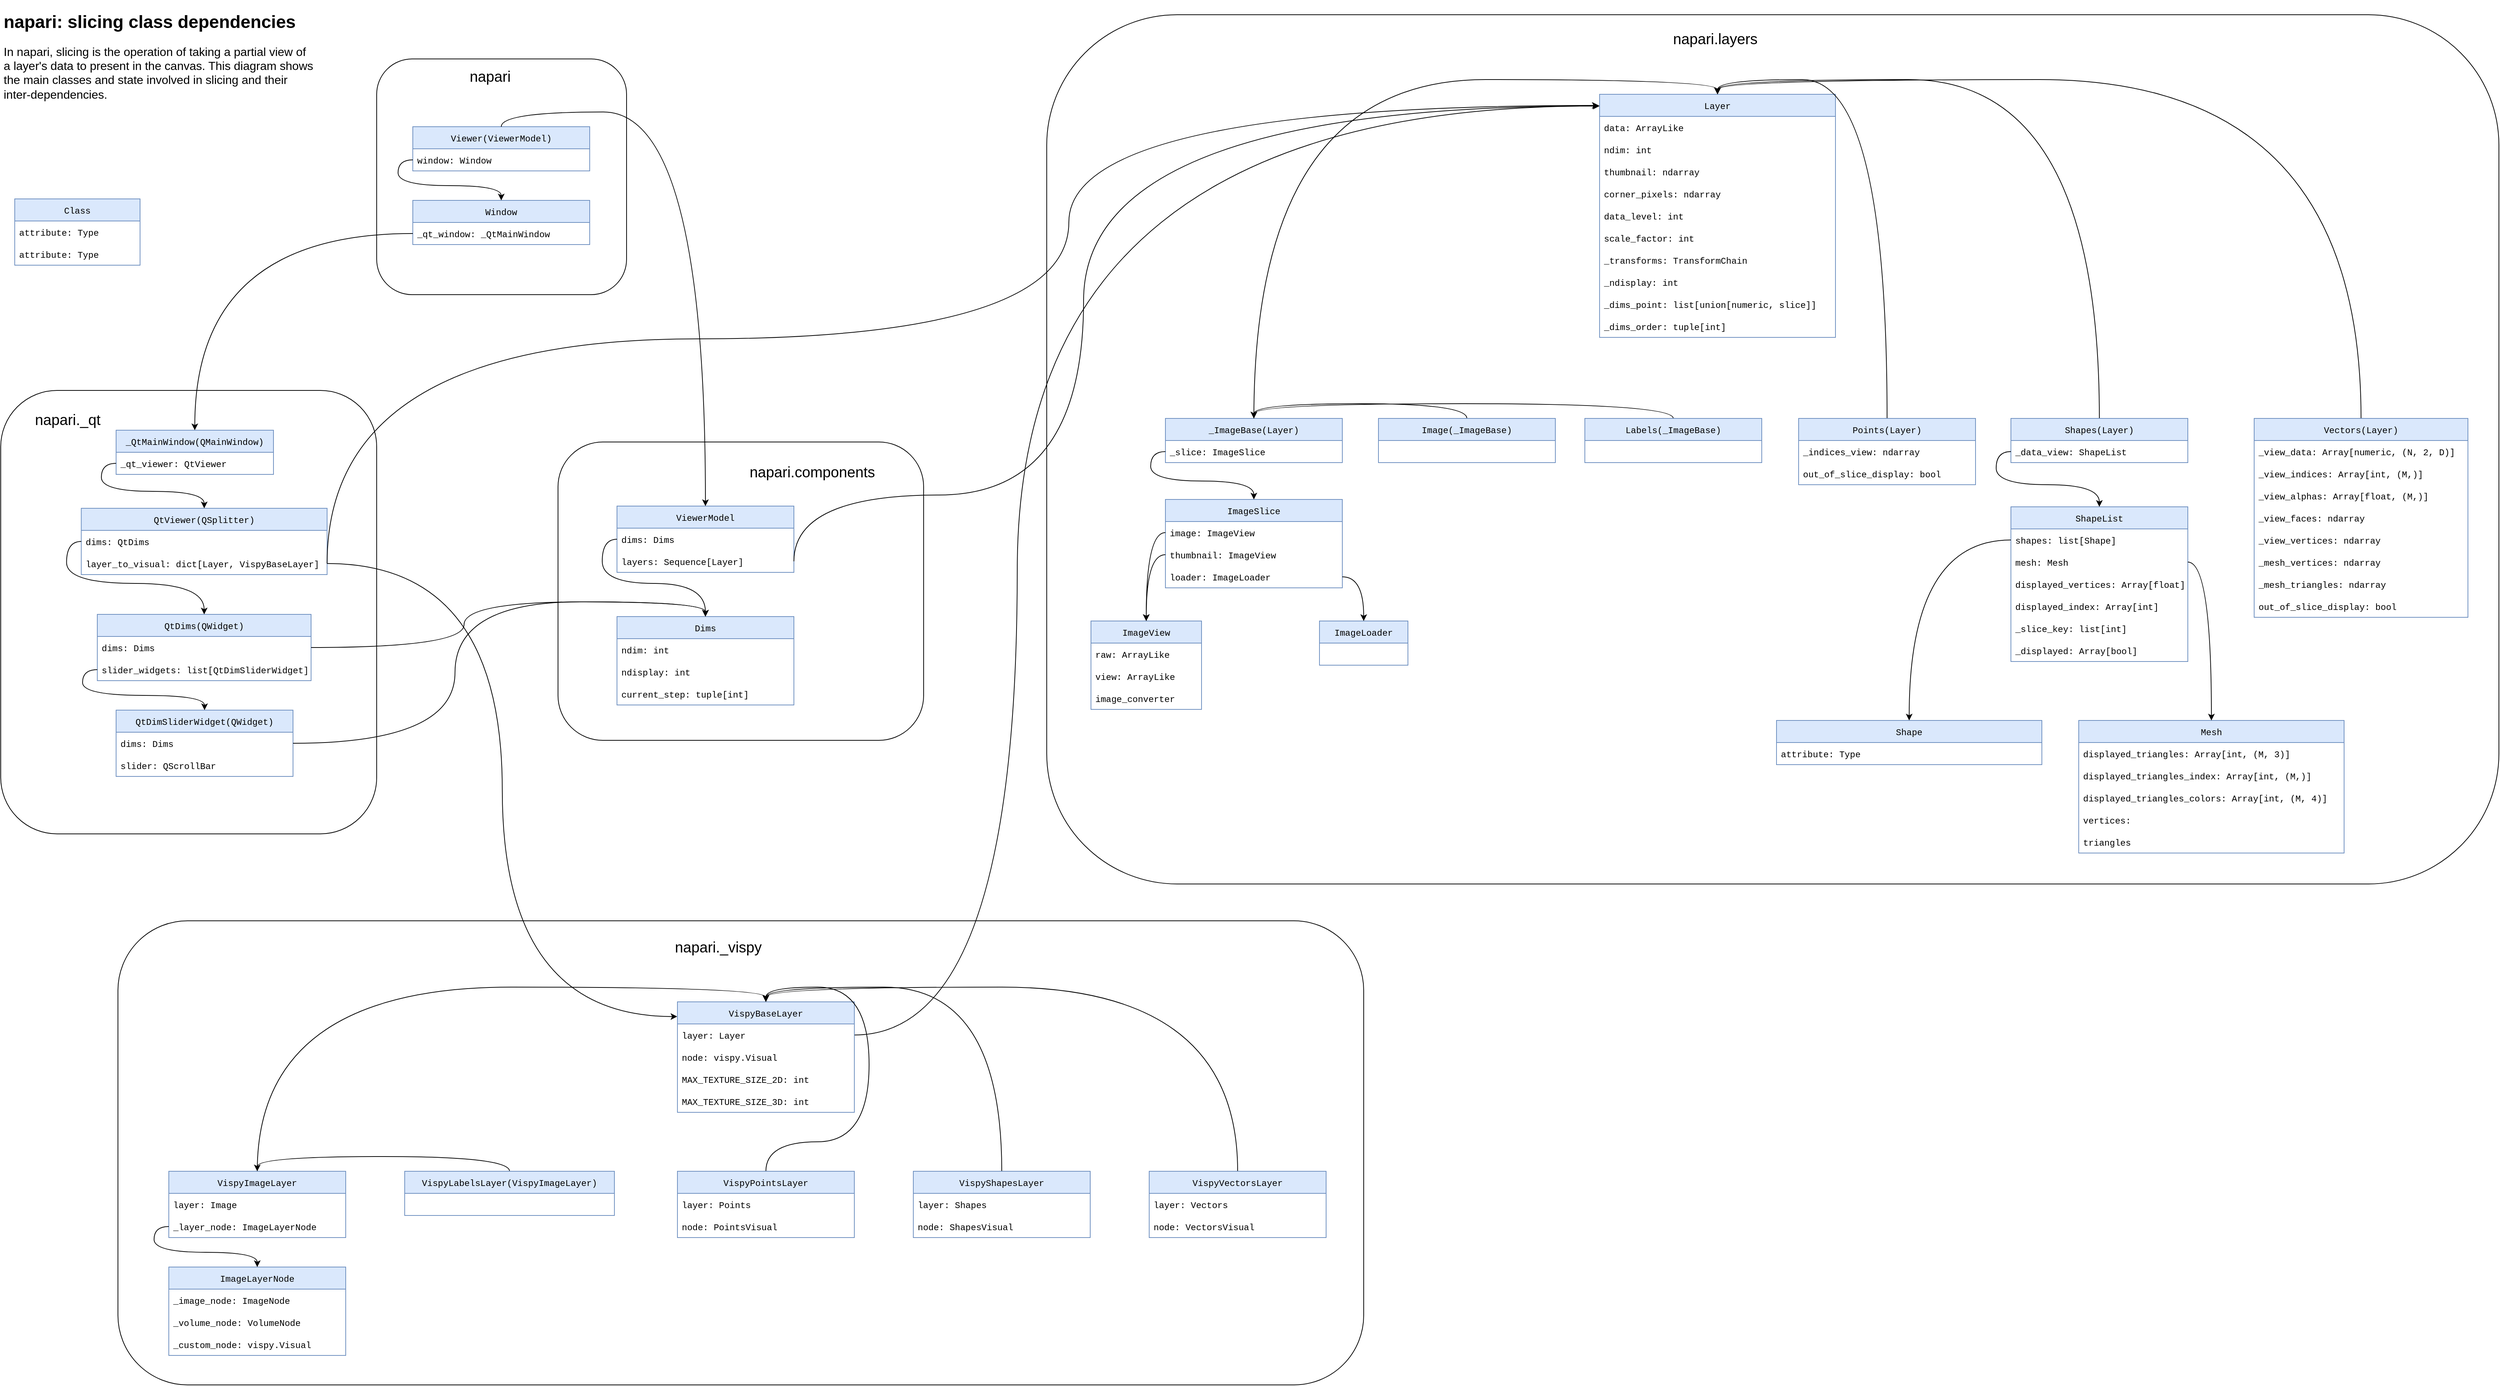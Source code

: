 <mxfile version="20.0.4" type="github">
  <diagram id="amXD4CRLPT9Gu3myYeHr" name="Page-1">
    <mxGraphModel dx="4996" dy="1602" grid="1" gridSize="10" guides="1" tooltips="1" connect="1" arrows="1" fold="1" page="1" pageScale="1" pageWidth="850" pageHeight="1100" math="0" shadow="0">
      <root>
        <mxCell id="0" />
        <mxCell id="1" parent="0" />
        <mxCell id="Q6JC675MKathtj5cPqvf-93" value="" style="rounded=1;whiteSpace=wrap;html=1;fillColor=default;" parent="1" vertex="1">
          <mxGeometry x="180" y="1250" width="1690" height="630" as="geometry" />
        </mxCell>
        <mxCell id="fehljR9FJIhlfC_9Ge6p-8" value="" style="group" vertex="1" connectable="0" parent="1">
          <mxGeometry x="1440" y="20" width="1970" height="1180" as="geometry" />
        </mxCell>
        <mxCell id="Q6JC675MKathtj5cPqvf-20" value="" style="rounded=1;whiteSpace=wrap;html=1;fillColor=default;" parent="fehljR9FJIhlfC_9Ge6p-8" vertex="1">
          <mxGeometry width="1970" height="1180" as="geometry" />
        </mxCell>
        <mxCell id="Q6JC675MKathtj5cPqvf-26" value="_ImageBase(Layer)" style="swimlane;fontStyle=0;childLayout=stackLayout;horizontal=1;startSize=30;horizontalStack=0;resizeParent=1;resizeParentMax=0;resizeLast=0;collapsible=1;marginBottom=0;fontSize=12;fillColor=#dae8fc;strokeColor=#6c8ebf;fontFamily=Courier New;" parent="fehljR9FJIhlfC_9Ge6p-8" vertex="1">
          <mxGeometry x="161" y="548" width="240" height="60" as="geometry" />
        </mxCell>
        <mxCell id="Q6JC675MKathtj5cPqvf-27" value="_slice: ImageSlice" style="text;strokeColor=none;fillColor=none;align=left;verticalAlign=middle;spacingLeft=4;spacingRight=4;overflow=hidden;points=[[0,0.5],[1,0.5]];portConstraint=eastwest;rotatable=0;fontSize=12;fontFamily=Courier New;" parent="Q6JC675MKathtj5cPqvf-26" vertex="1">
          <mxGeometry y="30" width="240" height="30" as="geometry" />
        </mxCell>
        <mxCell id="Q6JC675MKathtj5cPqvf-28" value="ImageSlice" style="swimlane;fontStyle=0;childLayout=stackLayout;horizontal=1;startSize=30;horizontalStack=0;resizeParent=1;resizeParentMax=0;resizeLast=0;collapsible=1;marginBottom=0;fontSize=12;fillColor=#dae8fc;strokeColor=#6c8ebf;fontFamily=Courier New;" parent="fehljR9FJIhlfC_9Ge6p-8" vertex="1">
          <mxGeometry x="161" y="658" width="240" height="120" as="geometry" />
        </mxCell>
        <mxCell id="Q6JC675MKathtj5cPqvf-29" value="image: ImageView" style="text;strokeColor=none;fillColor=none;align=left;verticalAlign=middle;spacingLeft=4;spacingRight=4;overflow=hidden;points=[[0,0.5],[1,0.5]];portConstraint=eastwest;rotatable=0;fontSize=12;fontFamily=Courier New;" parent="Q6JC675MKathtj5cPqvf-28" vertex="1">
          <mxGeometry y="30" width="240" height="30" as="geometry" />
        </mxCell>
        <mxCell id="Q6JC675MKathtj5cPqvf-30" value="thumbnail: ImageView" style="text;strokeColor=none;fillColor=none;align=left;verticalAlign=middle;spacingLeft=4;spacingRight=4;overflow=hidden;points=[[0,0.5],[1,0.5]];portConstraint=eastwest;rotatable=0;fontSize=12;fontFamily=Courier New;" parent="Q6JC675MKathtj5cPqvf-28" vertex="1">
          <mxGeometry y="60" width="240" height="30" as="geometry" />
        </mxCell>
        <mxCell id="Q6JC675MKathtj5cPqvf-31" value="loader: ImageLoader" style="text;strokeColor=none;fillColor=none;align=left;verticalAlign=middle;spacingLeft=4;spacingRight=4;overflow=hidden;points=[[0,0.5],[1,0.5]];portConstraint=eastwest;rotatable=0;fontSize=12;fontFamily=Courier New;" parent="Q6JC675MKathtj5cPqvf-28" vertex="1">
          <mxGeometry y="90" width="240" height="30" as="geometry" />
        </mxCell>
        <mxCell id="Q6JC675MKathtj5cPqvf-32" value="ImageView" style="swimlane;fontStyle=0;childLayout=stackLayout;horizontal=1;startSize=30;horizontalStack=0;resizeParent=1;resizeParentMax=0;resizeLast=0;collapsible=1;marginBottom=0;fontSize=12;fillColor=#dae8fc;strokeColor=#6c8ebf;fontFamily=Courier New;" parent="fehljR9FJIhlfC_9Ge6p-8" vertex="1">
          <mxGeometry x="60" y="823" width="150" height="120" as="geometry">
            <mxRectangle x="1910" y="835" width="110" height="30" as="alternateBounds" />
          </mxGeometry>
        </mxCell>
        <mxCell id="Q6JC675MKathtj5cPqvf-33" value="raw: ArrayLike" style="text;strokeColor=none;fillColor=none;align=left;verticalAlign=middle;spacingLeft=4;spacingRight=4;overflow=hidden;points=[[0,0.5],[1,0.5]];portConstraint=eastwest;rotatable=0;fontSize=12;fontFamily=Courier New;" parent="Q6JC675MKathtj5cPqvf-32" vertex="1">
          <mxGeometry y="30" width="150" height="30" as="geometry" />
        </mxCell>
        <mxCell id="Q6JC675MKathtj5cPqvf-34" value="view: ArrayLike" style="text;strokeColor=none;fillColor=none;align=left;verticalAlign=middle;spacingLeft=4;spacingRight=4;overflow=hidden;points=[[0,0.5],[1,0.5]];portConstraint=eastwest;rotatable=0;fontSize=12;fontFamily=Courier New;" parent="Q6JC675MKathtj5cPqvf-32" vertex="1">
          <mxGeometry y="60" width="150" height="30" as="geometry" />
        </mxCell>
        <mxCell id="Q6JC675MKathtj5cPqvf-35" value="image_converter" style="text;strokeColor=none;fillColor=none;align=left;verticalAlign=middle;spacingLeft=4;spacingRight=4;overflow=hidden;points=[[0,0.5],[1,0.5]];portConstraint=eastwest;rotatable=0;fontSize=12;fontFamily=Courier New;" parent="Q6JC675MKathtj5cPqvf-32" vertex="1">
          <mxGeometry y="90" width="150" height="30" as="geometry" />
        </mxCell>
        <mxCell id="Q6JC675MKathtj5cPqvf-36" value="ImageLoader" style="swimlane;fontStyle=0;childLayout=stackLayout;horizontal=1;startSize=30;horizontalStack=0;resizeParent=1;resizeParentMax=0;resizeLast=0;collapsible=1;marginBottom=0;fontSize=12;fillColor=#dae8fc;strokeColor=#6c8ebf;fontFamily=Courier New;" parent="fehljR9FJIhlfC_9Ge6p-8" vertex="1">
          <mxGeometry x="370" y="823" width="120" height="60" as="geometry" />
        </mxCell>
        <mxCell id="Q6JC675MKathtj5cPqvf-37" value="Layer" style="swimlane;fontStyle=0;childLayout=stackLayout;horizontal=1;startSize=30;horizontalStack=0;resizeParent=1;resizeParentMax=0;resizeLast=0;collapsible=1;marginBottom=0;fontSize=12;fillColor=#dae8fc;strokeColor=#6c8ebf;fontFamily=Courier New;" parent="fehljR9FJIhlfC_9Ge6p-8" vertex="1">
          <mxGeometry x="750" y="108" width="320" height="330" as="geometry" />
        </mxCell>
        <mxCell id="Q6JC675MKathtj5cPqvf-38" value="data: ArrayLike" style="text;strokeColor=none;fillColor=none;align=left;verticalAlign=middle;spacingLeft=4;spacingRight=4;overflow=hidden;points=[[0,0.5],[1,0.5]];portConstraint=eastwest;rotatable=0;fontSize=12;fontFamily=Courier New;" parent="Q6JC675MKathtj5cPqvf-37" vertex="1">
          <mxGeometry y="30" width="320" height="30" as="geometry" />
        </mxCell>
        <mxCell id="Q6JC675MKathtj5cPqvf-39" value="ndim: int" style="text;strokeColor=none;fillColor=none;align=left;verticalAlign=middle;spacingLeft=4;spacingRight=4;overflow=hidden;points=[[0,0.5],[1,0.5]];portConstraint=eastwest;rotatable=0;fontSize=12;fontFamily=Courier New;" parent="Q6JC675MKathtj5cPqvf-37" vertex="1">
          <mxGeometry y="60" width="320" height="30" as="geometry" />
        </mxCell>
        <mxCell id="Q6JC675MKathtj5cPqvf-40" value="thumbnail: ndarray" style="text;strokeColor=none;fillColor=none;align=left;verticalAlign=middle;spacingLeft=4;spacingRight=4;overflow=hidden;points=[[0,0.5],[1,0.5]];portConstraint=eastwest;rotatable=0;fontSize=12;fontFamily=Courier New;" parent="Q6JC675MKathtj5cPqvf-37" vertex="1">
          <mxGeometry y="90" width="320" height="30" as="geometry" />
        </mxCell>
        <mxCell id="Q6JC675MKathtj5cPqvf-41" value="corner_pixels: ndarray" style="text;strokeColor=none;fillColor=none;align=left;verticalAlign=middle;spacingLeft=4;spacingRight=4;overflow=hidden;points=[[0,0.5],[1,0.5]];portConstraint=eastwest;rotatable=0;fontSize=12;fontFamily=Courier New;" parent="Q6JC675MKathtj5cPqvf-37" vertex="1">
          <mxGeometry y="120" width="320" height="30" as="geometry" />
        </mxCell>
        <mxCell id="Q6JC675MKathtj5cPqvf-42" value="data_level: int" style="text;strokeColor=none;fillColor=none;align=left;verticalAlign=middle;spacingLeft=4;spacingRight=4;overflow=hidden;points=[[0,0.5],[1,0.5]];portConstraint=eastwest;rotatable=0;fontSize=12;fontFamily=Courier New;" parent="Q6JC675MKathtj5cPqvf-37" vertex="1">
          <mxGeometry y="150" width="320" height="30" as="geometry" />
        </mxCell>
        <mxCell id="Q6JC675MKathtj5cPqvf-43" value="scale_factor: int" style="text;strokeColor=none;fillColor=none;align=left;verticalAlign=middle;spacingLeft=4;spacingRight=4;overflow=hidden;points=[[0,0.5],[1,0.5]];portConstraint=eastwest;rotatable=0;fontSize=12;fontFamily=Courier New;" parent="Q6JC675MKathtj5cPqvf-37" vertex="1">
          <mxGeometry y="180" width="320" height="30" as="geometry" />
        </mxCell>
        <mxCell id="Q6JC675MKathtj5cPqvf-44" value="_transforms: TransformChain" style="text;strokeColor=none;fillColor=none;align=left;verticalAlign=middle;spacingLeft=4;spacingRight=4;overflow=hidden;points=[[0,0.5],[1,0.5]];portConstraint=eastwest;rotatable=0;fontSize=12;fontFamily=Courier New;" parent="Q6JC675MKathtj5cPqvf-37" vertex="1">
          <mxGeometry y="210" width="320" height="30" as="geometry" />
        </mxCell>
        <mxCell id="Q6JC675MKathtj5cPqvf-45" value="_ndisplay: int" style="text;strokeColor=none;fillColor=none;align=left;verticalAlign=middle;spacingLeft=4;spacingRight=4;overflow=hidden;points=[[0,0.5],[1,0.5]];portConstraint=eastwest;rotatable=0;fontSize=12;fontFamily=Courier New;" parent="Q6JC675MKathtj5cPqvf-37" vertex="1">
          <mxGeometry y="240" width="320" height="30" as="geometry" />
        </mxCell>
        <mxCell id="Q6JC675MKathtj5cPqvf-46" value="_dims_point: list[union[numeric, slice]]" style="text;strokeColor=none;fillColor=none;align=left;verticalAlign=middle;spacingLeft=4;spacingRight=4;overflow=hidden;points=[[0,0.5],[1,0.5]];portConstraint=eastwest;rotatable=0;fontSize=12;fontFamily=Courier New;" parent="Q6JC675MKathtj5cPqvf-37" vertex="1">
          <mxGeometry y="270" width="320" height="30" as="geometry" />
        </mxCell>
        <mxCell id="Q6JC675MKathtj5cPqvf-47" value="_dims_order: tuple[int]" style="text;strokeColor=none;fillColor=none;align=left;verticalAlign=middle;spacingLeft=4;spacingRight=4;overflow=hidden;points=[[0,0.5],[1,0.5]];portConstraint=eastwest;rotatable=0;fontSize=12;fontFamily=Courier New;" parent="Q6JC675MKathtj5cPqvf-37" vertex="1">
          <mxGeometry y="300" width="320" height="30" as="geometry" />
        </mxCell>
        <mxCell id="Q6JC675MKathtj5cPqvf-48" style="edgeStyle=orthogonalEdgeStyle;curved=1;rounded=0;orthogonalLoop=1;jettySize=auto;html=1;exitX=0.5;exitY=0;exitDx=0;exitDy=0;entryX=0.5;entryY=0;entryDx=0;entryDy=0;" parent="fehljR9FJIhlfC_9Ge6p-8" source="Q6JC675MKathtj5cPqvf-49" target="Q6JC675MKathtj5cPqvf-37" edge="1">
          <mxGeometry relative="1" as="geometry" />
        </mxCell>
        <mxCell id="Q6JC675MKathtj5cPqvf-49" value="Points(Layer)" style="swimlane;fontStyle=0;childLayout=stackLayout;horizontal=1;startSize=30;horizontalStack=0;resizeParent=1;resizeParentMax=0;resizeLast=0;collapsible=1;marginBottom=0;fontSize=12;fillColor=#dae8fc;strokeColor=#6c8ebf;fontFamily=Courier New;" parent="fehljR9FJIhlfC_9Ge6p-8" vertex="1">
          <mxGeometry x="1020" y="548" width="240" height="90" as="geometry" />
        </mxCell>
        <mxCell id="Q6JC675MKathtj5cPqvf-50" value="_indices_view: ndarray" style="text;strokeColor=none;fillColor=none;align=left;verticalAlign=middle;spacingLeft=4;spacingRight=4;overflow=hidden;points=[[0,0.5],[1,0.5]];portConstraint=eastwest;rotatable=0;fontSize=12;fontFamily=Courier New;" parent="Q6JC675MKathtj5cPqvf-49" vertex="1">
          <mxGeometry y="30" width="240" height="30" as="geometry" />
        </mxCell>
        <mxCell id="Q6JC675MKathtj5cPqvf-51" value="out_of_slice_display: bool" style="text;strokeColor=none;fillColor=none;align=left;verticalAlign=middle;spacingLeft=4;spacingRight=4;overflow=hidden;points=[[0,0.5],[1,0.5]];portConstraint=eastwest;rotatable=0;fontSize=12;fontFamily=Courier New;" parent="Q6JC675MKathtj5cPqvf-49" vertex="1">
          <mxGeometry y="60" width="240" height="30" as="geometry" />
        </mxCell>
        <mxCell id="Q6JC675MKathtj5cPqvf-52" style="edgeStyle=orthogonalEdgeStyle;curved=1;rounded=0;orthogonalLoop=1;jettySize=auto;html=1;exitX=0.5;exitY=0;exitDx=0;exitDy=0;entryX=0.5;entryY=0;entryDx=0;entryDy=0;" parent="fehljR9FJIhlfC_9Ge6p-8" source="Q6JC675MKathtj5cPqvf-53" target="Q6JC675MKathtj5cPqvf-37" edge="1">
          <mxGeometry relative="1" as="geometry" />
        </mxCell>
        <mxCell id="Q6JC675MKathtj5cPqvf-53" value="Shapes(Layer)" style="swimlane;fontStyle=0;childLayout=stackLayout;horizontal=1;startSize=30;horizontalStack=0;resizeParent=1;resizeParentMax=0;resizeLast=0;collapsible=1;marginBottom=0;fontSize=12;fillColor=#dae8fc;strokeColor=#6c8ebf;fontFamily=Courier New;" parent="fehljR9FJIhlfC_9Ge6p-8" vertex="1">
          <mxGeometry x="1308" y="548" width="240" height="60" as="geometry" />
        </mxCell>
        <mxCell id="Q6JC675MKathtj5cPqvf-54" value="_data_view: ShapeList" style="text;strokeColor=none;fillColor=none;align=left;verticalAlign=middle;spacingLeft=4;spacingRight=4;overflow=hidden;points=[[0,0.5],[1,0.5]];portConstraint=eastwest;rotatable=0;fontSize=12;fontFamily=Courier New;" parent="Q6JC675MKathtj5cPqvf-53" vertex="1">
          <mxGeometry y="30" width="240" height="30" as="geometry" />
        </mxCell>
        <mxCell id="Q6JC675MKathtj5cPqvf-55" value="ShapeList" style="swimlane;fontStyle=0;childLayout=stackLayout;horizontal=1;startSize=30;horizontalStack=0;resizeParent=1;resizeParentMax=0;resizeLast=0;collapsible=1;marginBottom=0;fontSize=12;fillColor=#dae8fc;strokeColor=#6c8ebf;fontFamily=Courier New;" parent="fehljR9FJIhlfC_9Ge6p-8" vertex="1">
          <mxGeometry x="1308" y="668" width="240" height="210" as="geometry" />
        </mxCell>
        <mxCell id="Q6JC675MKathtj5cPqvf-56" value="shapes: list[Shape]" style="text;strokeColor=none;fillColor=none;align=left;verticalAlign=middle;spacingLeft=4;spacingRight=4;overflow=hidden;points=[[0,0.5],[1,0.5]];portConstraint=eastwest;rotatable=0;fontSize=12;fontFamily=Courier New;" parent="Q6JC675MKathtj5cPqvf-55" vertex="1">
          <mxGeometry y="30" width="240" height="30" as="geometry" />
        </mxCell>
        <mxCell id="Q6JC675MKathtj5cPqvf-57" value="mesh: Mesh" style="text;strokeColor=none;fillColor=none;align=left;verticalAlign=middle;spacingLeft=4;spacingRight=4;overflow=hidden;points=[[0,0.5],[1,0.5]];portConstraint=eastwest;rotatable=0;fontSize=12;fontFamily=Courier New;" parent="Q6JC675MKathtj5cPqvf-55" vertex="1">
          <mxGeometry y="60" width="240" height="30" as="geometry" />
        </mxCell>
        <mxCell id="Q6JC675MKathtj5cPqvf-58" value="displayed_vertices: Array[float]" style="text;strokeColor=none;fillColor=none;align=left;verticalAlign=middle;spacingLeft=4;spacingRight=4;overflow=hidden;points=[[0,0.5],[1,0.5]];portConstraint=eastwest;rotatable=0;fontSize=12;fontFamily=Courier New;" parent="Q6JC675MKathtj5cPqvf-55" vertex="1">
          <mxGeometry y="90" width="240" height="30" as="geometry" />
        </mxCell>
        <mxCell id="Q6JC675MKathtj5cPqvf-59" value="displayed_index: Array[int]" style="text;strokeColor=none;fillColor=none;align=left;verticalAlign=middle;spacingLeft=4;spacingRight=4;overflow=hidden;points=[[0,0.5],[1,0.5]];portConstraint=eastwest;rotatable=0;fontSize=12;fontFamily=Courier New;" parent="Q6JC675MKathtj5cPqvf-55" vertex="1">
          <mxGeometry y="120" width="240" height="30" as="geometry" />
        </mxCell>
        <mxCell id="Q6JC675MKathtj5cPqvf-60" value="_slice_key: list[int]" style="text;strokeColor=none;fillColor=none;align=left;verticalAlign=middle;spacingLeft=4;spacingRight=4;overflow=hidden;points=[[0,0.5],[1,0.5]];portConstraint=eastwest;rotatable=0;fontSize=12;fontFamily=Courier New;" parent="Q6JC675MKathtj5cPqvf-55" vertex="1">
          <mxGeometry y="150" width="240" height="30" as="geometry" />
        </mxCell>
        <mxCell id="Q6JC675MKathtj5cPqvf-61" value="_displayed: Array[bool]" style="text;strokeColor=none;fillColor=none;align=left;verticalAlign=middle;spacingLeft=4;spacingRight=4;overflow=hidden;points=[[0,0.5],[1,0.5]];portConstraint=eastwest;rotatable=0;fontSize=12;fontFamily=Courier New;" parent="Q6JC675MKathtj5cPqvf-55" vertex="1">
          <mxGeometry y="180" width="240" height="30" as="geometry" />
        </mxCell>
        <mxCell id="Q6JC675MKathtj5cPqvf-62" value="Mesh" style="swimlane;fontStyle=0;childLayout=stackLayout;horizontal=1;startSize=30;horizontalStack=0;resizeParent=1;resizeParentMax=0;resizeLast=0;collapsible=1;marginBottom=0;fontSize=12;fillColor=#dae8fc;strokeColor=#6c8ebf;fontFamily=Courier New;" parent="fehljR9FJIhlfC_9Ge6p-8" vertex="1">
          <mxGeometry x="1400" y="958" width="360" height="180" as="geometry" />
        </mxCell>
        <mxCell id="Q6JC675MKathtj5cPqvf-63" value="displayed_triangles: Array[int, (M, 3)]" style="text;strokeColor=none;fillColor=none;align=left;verticalAlign=middle;spacingLeft=4;spacingRight=4;overflow=hidden;points=[[0,0.5],[1,0.5]];portConstraint=eastwest;rotatable=0;fontSize=12;fontFamily=Courier New;" parent="Q6JC675MKathtj5cPqvf-62" vertex="1">
          <mxGeometry y="30" width="360" height="30" as="geometry" />
        </mxCell>
        <mxCell id="Q6JC675MKathtj5cPqvf-64" value="displayed_triangles_index: Array[int, (M,)]" style="text;strokeColor=none;fillColor=none;align=left;verticalAlign=middle;spacingLeft=4;spacingRight=4;overflow=hidden;points=[[0,0.5],[1,0.5]];portConstraint=eastwest;rotatable=0;fontSize=12;fontFamily=Courier New;" parent="Q6JC675MKathtj5cPqvf-62" vertex="1">
          <mxGeometry y="60" width="360" height="30" as="geometry" />
        </mxCell>
        <mxCell id="Q6JC675MKathtj5cPqvf-65" value="displayed_triangles_colors: Array[int, (M, 4)]" style="text;strokeColor=none;fillColor=none;align=left;verticalAlign=middle;spacingLeft=4;spacingRight=4;overflow=hidden;points=[[0,0.5],[1,0.5]];portConstraint=eastwest;rotatable=0;fontSize=12;fontFamily=Courier New;" parent="Q6JC675MKathtj5cPqvf-62" vertex="1">
          <mxGeometry y="90" width="360" height="30" as="geometry" />
        </mxCell>
        <mxCell id="Q6JC675MKathtj5cPqvf-66" value="vertices:" style="text;strokeColor=none;fillColor=none;align=left;verticalAlign=middle;spacingLeft=4;spacingRight=4;overflow=hidden;points=[[0,0.5],[1,0.5]];portConstraint=eastwest;rotatable=0;fontSize=12;fontFamily=Courier New;" parent="Q6JC675MKathtj5cPqvf-62" vertex="1">
          <mxGeometry y="120" width="360" height="30" as="geometry" />
        </mxCell>
        <mxCell id="Q6JC675MKathtj5cPqvf-67" value="triangles" style="text;strokeColor=none;fillColor=none;align=left;verticalAlign=middle;spacingLeft=4;spacingRight=4;overflow=hidden;points=[[0,0.5],[1,0.5]];portConstraint=eastwest;rotatable=0;fontSize=12;fontFamily=Courier New;" parent="Q6JC675MKathtj5cPqvf-62" vertex="1">
          <mxGeometry y="150" width="360" height="30" as="geometry" />
        </mxCell>
        <mxCell id="Q6JC675MKathtj5cPqvf-68" style="edgeStyle=orthogonalEdgeStyle;curved=1;rounded=0;orthogonalLoop=1;jettySize=auto;html=1;exitX=0.5;exitY=0;exitDx=0;exitDy=0;entryX=0.5;entryY=0;entryDx=0;entryDy=0;" parent="fehljR9FJIhlfC_9Ge6p-8" source="Q6JC675MKathtj5cPqvf-69" target="Q6JC675MKathtj5cPqvf-37" edge="1">
          <mxGeometry relative="1" as="geometry" />
        </mxCell>
        <mxCell id="Q6JC675MKathtj5cPqvf-69" value="Vectors(Layer)" style="swimlane;fontStyle=0;childLayout=stackLayout;horizontal=1;startSize=30;horizontalStack=0;resizeParent=1;resizeParentMax=0;resizeLast=0;collapsible=1;marginBottom=0;fontSize=12;fillColor=#dae8fc;strokeColor=#6c8ebf;fontFamily=Courier New;" parent="fehljR9FJIhlfC_9Ge6p-8" vertex="1">
          <mxGeometry x="1638" y="548" width="290" height="270" as="geometry" />
        </mxCell>
        <mxCell id="Q6JC675MKathtj5cPqvf-70" value="_view_data: Array[numeric, (N, 2, D)]" style="text;strokeColor=none;fillColor=none;align=left;verticalAlign=middle;spacingLeft=4;spacingRight=4;overflow=hidden;points=[[0,0.5],[1,0.5]];portConstraint=eastwest;rotatable=0;fontSize=12;fontFamily=Courier New;" parent="Q6JC675MKathtj5cPqvf-69" vertex="1">
          <mxGeometry y="30" width="290" height="30" as="geometry" />
        </mxCell>
        <mxCell id="Q6JC675MKathtj5cPqvf-71" value="_view_indices: Array[int, (M,)]" style="text;strokeColor=none;fillColor=none;align=left;verticalAlign=middle;spacingLeft=4;spacingRight=4;overflow=hidden;points=[[0,0.5],[1,0.5]];portConstraint=eastwest;rotatable=0;fontSize=12;fontFamily=Courier New;" parent="Q6JC675MKathtj5cPqvf-69" vertex="1">
          <mxGeometry y="60" width="290" height="30" as="geometry" />
        </mxCell>
        <mxCell id="Q6JC675MKathtj5cPqvf-72" value="_view_alphas: Array[float, (M,)]" style="text;strokeColor=none;fillColor=none;align=left;verticalAlign=middle;spacingLeft=4;spacingRight=4;overflow=hidden;points=[[0,0.5],[1,0.5]];portConstraint=eastwest;rotatable=0;fontSize=12;fontFamily=Courier New;" parent="Q6JC675MKathtj5cPqvf-69" vertex="1">
          <mxGeometry y="90" width="290" height="30" as="geometry" />
        </mxCell>
        <mxCell id="Q6JC675MKathtj5cPqvf-73" value="_view_faces: ndarray" style="text;strokeColor=none;fillColor=none;align=left;verticalAlign=middle;spacingLeft=4;spacingRight=4;overflow=hidden;points=[[0,0.5],[1,0.5]];portConstraint=eastwest;rotatable=0;fontSize=12;fontFamily=Courier New;" parent="Q6JC675MKathtj5cPqvf-69" vertex="1">
          <mxGeometry y="120" width="290" height="30" as="geometry" />
        </mxCell>
        <mxCell id="Q6JC675MKathtj5cPqvf-74" value="_view_vertices: ndarray" style="text;strokeColor=none;fillColor=none;align=left;verticalAlign=middle;spacingLeft=4;spacingRight=4;overflow=hidden;points=[[0,0.5],[1,0.5]];portConstraint=eastwest;rotatable=0;fontSize=12;fontFamily=Courier New;" parent="Q6JC675MKathtj5cPqvf-69" vertex="1">
          <mxGeometry y="150" width="290" height="30" as="geometry" />
        </mxCell>
        <mxCell id="Q6JC675MKathtj5cPqvf-75" value="_mesh_vertices: ndarray" style="text;strokeColor=none;fillColor=none;align=left;verticalAlign=middle;spacingLeft=4;spacingRight=4;overflow=hidden;points=[[0,0.5],[1,0.5]];portConstraint=eastwest;rotatable=0;fontSize=12;fontFamily=Courier New;" parent="Q6JC675MKathtj5cPqvf-69" vertex="1">
          <mxGeometry y="180" width="290" height="30" as="geometry" />
        </mxCell>
        <mxCell id="Q6JC675MKathtj5cPqvf-76" value="_mesh_triangles: ndarray" style="text;strokeColor=none;fillColor=none;align=left;verticalAlign=middle;spacingLeft=4;spacingRight=4;overflow=hidden;points=[[0,0.5],[1,0.5]];portConstraint=eastwest;rotatable=0;fontSize=12;fontFamily=Courier New;" parent="Q6JC675MKathtj5cPqvf-69" vertex="1">
          <mxGeometry y="210" width="290" height="30" as="geometry" />
        </mxCell>
        <mxCell id="Q6JC675MKathtj5cPqvf-77" value="out_of_slice_display: bool" style="text;strokeColor=none;fillColor=none;align=left;verticalAlign=middle;spacingLeft=4;spacingRight=4;overflow=hidden;points=[[0,0.5],[1,0.5]];portConstraint=eastwest;rotatable=0;fontSize=12;fontFamily=Courier New;" parent="Q6JC675MKathtj5cPqvf-69" vertex="1">
          <mxGeometry y="240" width="290" height="30" as="geometry" />
        </mxCell>
        <mxCell id="Q6JC675MKathtj5cPqvf-78" style="edgeStyle=orthogonalEdgeStyle;curved=1;rounded=0;orthogonalLoop=1;jettySize=auto;html=1;exitX=0.5;exitY=0;exitDx=0;exitDy=0;entryX=0.5;entryY=0;entryDx=0;entryDy=0;" parent="fehljR9FJIhlfC_9Ge6p-8" source="Q6JC675MKathtj5cPqvf-79" target="Q6JC675MKathtj5cPqvf-26" edge="1">
          <mxGeometry relative="1" as="geometry" />
        </mxCell>
        <mxCell id="Q6JC675MKathtj5cPqvf-79" value="Labels(_ImageBase)" style="swimlane;fontStyle=0;childLayout=stackLayout;horizontal=1;startSize=30;horizontalStack=0;resizeParent=1;resizeParentMax=0;resizeLast=0;collapsible=1;marginBottom=0;fontSize=12;fillColor=#dae8fc;strokeColor=#6c8ebf;fontFamily=Courier New;" parent="fehljR9FJIhlfC_9Ge6p-8" vertex="1">
          <mxGeometry x="730" y="548" width="240" height="60" as="geometry" />
        </mxCell>
        <mxCell id="Q6JC675MKathtj5cPqvf-80" style="edgeStyle=orthogonalEdgeStyle;curved=1;rounded=0;orthogonalLoop=1;jettySize=auto;html=1;exitX=0.5;exitY=0;exitDx=0;exitDy=0;entryX=0.5;entryY=0;entryDx=0;entryDy=0;" parent="fehljR9FJIhlfC_9Ge6p-8" source="Q6JC675MKathtj5cPqvf-81" target="Q6JC675MKathtj5cPqvf-26" edge="1">
          <mxGeometry relative="1" as="geometry" />
        </mxCell>
        <mxCell id="Q6JC675MKathtj5cPqvf-81" value="Image(_ImageBase)" style="swimlane;fontStyle=0;childLayout=stackLayout;horizontal=1;startSize=30;horizontalStack=0;resizeParent=1;resizeParentMax=0;resizeLast=0;collapsible=1;marginBottom=0;fontSize=12;fillColor=#dae8fc;strokeColor=#6c8ebf;fontFamily=Courier New;" parent="fehljR9FJIhlfC_9Ge6p-8" vertex="1">
          <mxGeometry x="450" y="548" width="240" height="60" as="geometry" />
        </mxCell>
        <mxCell id="Q6JC675MKathtj5cPqvf-82" value="&lt;font style=&quot;font-size: 20px;&quot;&gt;napari.layers&lt;/font&gt;" style="text;html=1;strokeColor=none;fillColor=none;align=center;verticalAlign=middle;whiteSpace=wrap;rounded=0;" parent="fehljR9FJIhlfC_9Ge6p-8" vertex="1">
          <mxGeometry x="817" y="17" width="180" height="30" as="geometry" />
        </mxCell>
        <mxCell id="Q6JC675MKathtj5cPqvf-83" style="edgeStyle=orthogonalEdgeStyle;curved=1;rounded=0;orthogonalLoop=1;jettySize=auto;html=1;exitX=1;exitY=0.5;exitDx=0;exitDy=0;entryX=0.5;entryY=0;entryDx=0;entryDy=0;" parent="fehljR9FJIhlfC_9Ge6p-8" source="Q6JC675MKathtj5cPqvf-31" target="Q6JC675MKathtj5cPqvf-36" edge="1">
          <mxGeometry relative="1" as="geometry" />
        </mxCell>
        <mxCell id="Q6JC675MKathtj5cPqvf-84" style="edgeStyle=orthogonalEdgeStyle;curved=1;rounded=0;orthogonalLoop=1;jettySize=auto;html=1;exitX=0;exitY=0.5;exitDx=0;exitDy=0;entryX=0.5;entryY=0;entryDx=0;entryDy=0;" parent="fehljR9FJIhlfC_9Ge6p-8" source="Q6JC675MKathtj5cPqvf-29" target="Q6JC675MKathtj5cPqvf-32" edge="1">
          <mxGeometry relative="1" as="geometry" />
        </mxCell>
        <mxCell id="Q6JC675MKathtj5cPqvf-85" style="edgeStyle=orthogonalEdgeStyle;curved=1;rounded=0;orthogonalLoop=1;jettySize=auto;html=1;exitX=0;exitY=0.5;exitDx=0;exitDy=0;entryX=0.5;entryY=0;entryDx=0;entryDy=0;" parent="fehljR9FJIhlfC_9Ge6p-8" source="Q6JC675MKathtj5cPqvf-30" target="Q6JC675MKathtj5cPqvf-32" edge="1">
          <mxGeometry relative="1" as="geometry" />
        </mxCell>
        <mxCell id="Q6JC675MKathtj5cPqvf-86" style="edgeStyle=orthogonalEdgeStyle;curved=1;rounded=0;orthogonalLoop=1;jettySize=auto;html=1;exitX=1;exitY=0.5;exitDx=0;exitDy=0;entryX=0.5;entryY=0;entryDx=0;entryDy=0;" parent="fehljR9FJIhlfC_9Ge6p-8" source="Q6JC675MKathtj5cPqvf-57" target="Q6JC675MKathtj5cPqvf-62" edge="1">
          <mxGeometry relative="1" as="geometry" />
        </mxCell>
        <mxCell id="Q6JC675MKathtj5cPqvf-87" value="Shape" style="swimlane;fontStyle=0;childLayout=stackLayout;horizontal=1;startSize=30;horizontalStack=0;resizeParent=1;resizeParentMax=0;resizeLast=0;collapsible=1;marginBottom=0;fontSize=12;fillColor=#dae8fc;strokeColor=#6c8ebf;fontFamily=Courier New;" parent="fehljR9FJIhlfC_9Ge6p-8" vertex="1">
          <mxGeometry x="990" y="958" width="360" height="60" as="geometry" />
        </mxCell>
        <mxCell id="Q6JC675MKathtj5cPqvf-88" value="attribute: Type" style="text;strokeColor=none;fillColor=none;align=left;verticalAlign=middle;spacingLeft=4;spacingRight=4;overflow=hidden;points=[[0,0.5],[1,0.5]];portConstraint=eastwest;rotatable=0;fontSize=12;fontFamily=Courier New;" parent="Q6JC675MKathtj5cPqvf-87" vertex="1">
          <mxGeometry y="30" width="360" height="30" as="geometry" />
        </mxCell>
        <mxCell id="Q6JC675MKathtj5cPqvf-89" style="edgeStyle=orthogonalEdgeStyle;curved=1;rounded=0;orthogonalLoop=1;jettySize=auto;html=1;exitX=0;exitY=0.5;exitDx=0;exitDy=0;entryX=0.5;entryY=0;entryDx=0;entryDy=0;" parent="fehljR9FJIhlfC_9Ge6p-8" source="Q6JC675MKathtj5cPqvf-56" target="Q6JC675MKathtj5cPqvf-87" edge="1">
          <mxGeometry relative="1" as="geometry" />
        </mxCell>
        <mxCell id="Q6JC675MKathtj5cPqvf-25" style="edgeStyle=orthogonalEdgeStyle;curved=1;rounded=0;orthogonalLoop=1;jettySize=auto;html=1;exitX=0.5;exitY=0;exitDx=0;exitDy=0;entryX=0.5;entryY=0;entryDx=0;entryDy=0;" parent="fehljR9FJIhlfC_9Ge6p-8" source="Q6JC675MKathtj5cPqvf-26" target="Q6JC675MKathtj5cPqvf-37" edge="1">
          <mxGeometry relative="1" as="geometry" />
        </mxCell>
        <mxCell id="Q6JC675MKathtj5cPqvf-90" style="edgeStyle=orthogonalEdgeStyle;curved=1;rounded=0;orthogonalLoop=1;jettySize=auto;html=1;exitX=0;exitY=0.5;exitDx=0;exitDy=0;entryX=0.5;entryY=0;entryDx=0;entryDy=0;" parent="fehljR9FJIhlfC_9Ge6p-8" source="Q6JC675MKathtj5cPqvf-27" target="Q6JC675MKathtj5cPqvf-28" edge="1">
          <mxGeometry relative="1" as="geometry" />
        </mxCell>
        <mxCell id="Q6JC675MKathtj5cPqvf-91" style="edgeStyle=orthogonalEdgeStyle;curved=1;rounded=0;orthogonalLoop=1;jettySize=auto;html=1;exitX=0;exitY=0.5;exitDx=0;exitDy=0;entryX=0.5;entryY=0;entryDx=0;entryDy=0;" parent="fehljR9FJIhlfC_9Ge6p-8" source="Q6JC675MKathtj5cPqvf-54" target="Q6JC675MKathtj5cPqvf-55" edge="1">
          <mxGeometry relative="1" as="geometry" />
        </mxCell>
        <mxCell id="Q6JC675MKathtj5cPqvf-1" value="" style="group" parent="1" vertex="1" connectable="0">
          <mxGeometry x="531" y="80" width="339" height="320" as="geometry" />
        </mxCell>
        <mxCell id="Q6JC675MKathtj5cPqvf-2" value="" style="rounded=1;whiteSpace=wrap;html=1;fillColor=default;" parent="Q6JC675MKathtj5cPqvf-1" vertex="1">
          <mxGeometry width="339" height="320" as="geometry" />
        </mxCell>
        <mxCell id="Q6JC675MKathtj5cPqvf-3" value="&lt;font style=&quot;font-size: 20px;&quot;&gt;napari&lt;/font&gt;" style="text;html=1;strokeColor=none;fillColor=none;align=center;verticalAlign=middle;whiteSpace=wrap;rounded=0;" parent="Q6JC675MKathtj5cPqvf-1" vertex="1">
          <mxGeometry x="99" y="8" width="110" height="30" as="geometry" />
        </mxCell>
        <mxCell id="Q6JC675MKathtj5cPqvf-4" value="Viewer(ViewerModel)" style="swimlane;fontStyle=0;childLayout=stackLayout;horizontal=1;startSize=30;horizontalStack=0;resizeParent=1;resizeParentMax=0;resizeLast=0;collapsible=1;marginBottom=0;fontSize=12;fillColor=#dae8fc;strokeColor=#6c8ebf;fontFamily=Courier New;" parent="Q6JC675MKathtj5cPqvf-1" vertex="1">
          <mxGeometry x="49" y="92" width="240" height="60" as="geometry" />
        </mxCell>
        <mxCell id="Q6JC675MKathtj5cPqvf-5" value="window: Window" style="text;strokeColor=none;fillColor=none;align=left;verticalAlign=middle;spacingLeft=4;spacingRight=4;overflow=hidden;points=[[0,0.5],[1,0.5]];portConstraint=eastwest;rotatable=0;fontSize=12;fontFamily=Courier New;" parent="Q6JC675MKathtj5cPqvf-4" vertex="1">
          <mxGeometry y="30" width="240" height="30" as="geometry" />
        </mxCell>
        <mxCell id="Q6JC675MKathtj5cPqvf-6" value="Window" style="swimlane;fontStyle=0;childLayout=stackLayout;horizontal=1;startSize=30;horizontalStack=0;resizeParent=1;resizeParentMax=0;resizeLast=0;collapsible=1;marginBottom=0;fontSize=12;fillColor=#dae8fc;strokeColor=#6c8ebf;fontFamily=Courier New;" parent="Q6JC675MKathtj5cPqvf-1" vertex="1">
          <mxGeometry x="49" y="192" width="240" height="60" as="geometry" />
        </mxCell>
        <mxCell id="Q6JC675MKathtj5cPqvf-7" value="_qt_window: _QtMainWindow" style="text;strokeColor=none;fillColor=none;align=left;verticalAlign=middle;spacingLeft=4;spacingRight=4;overflow=hidden;points=[[0,0.5],[1,0.5]];portConstraint=eastwest;rotatable=0;fontSize=12;fontFamily=Courier New;" parent="Q6JC675MKathtj5cPqvf-6" vertex="1">
          <mxGeometry y="30" width="240" height="30" as="geometry" />
        </mxCell>
        <mxCell id="Q6JC675MKathtj5cPqvf-8" style="edgeStyle=orthogonalEdgeStyle;curved=1;rounded=0;orthogonalLoop=1;jettySize=auto;html=1;exitX=0;exitY=0.5;exitDx=0;exitDy=0;" parent="Q6JC675MKathtj5cPqvf-1" source="Q6JC675MKathtj5cPqvf-5" target="Q6JC675MKathtj5cPqvf-6" edge="1">
          <mxGeometry relative="1" as="geometry" />
        </mxCell>
        <mxCell id="Q6JC675MKathtj5cPqvf-9" value="" style="group" parent="1" vertex="1" connectable="0">
          <mxGeometry x="777" y="600" width="496" height="405" as="geometry" />
        </mxCell>
        <mxCell id="Q6JC675MKathtj5cPqvf-10" value="" style="rounded=1;whiteSpace=wrap;html=1;fillColor=default;" parent="Q6JC675MKathtj5cPqvf-9" vertex="1">
          <mxGeometry width="496" height="405" as="geometry" />
        </mxCell>
        <mxCell id="Q6JC675MKathtj5cPqvf-11" value="ViewerModel" style="swimlane;fontStyle=0;childLayout=stackLayout;horizontal=1;startSize=30;horizontalStack=0;resizeParent=1;resizeParentMax=0;resizeLast=0;collapsible=1;marginBottom=0;fontSize=12;fillColor=#dae8fc;strokeColor=#6c8ebf;fontFamily=Courier New;" parent="Q6JC675MKathtj5cPqvf-9" vertex="1">
          <mxGeometry x="80" y="87" width="240" height="90" as="geometry" />
        </mxCell>
        <mxCell id="Q6JC675MKathtj5cPqvf-12" value="dims: Dims" style="text;strokeColor=none;fillColor=none;align=left;verticalAlign=middle;spacingLeft=4;spacingRight=4;overflow=hidden;points=[[0,0.5],[1,0.5]];portConstraint=eastwest;rotatable=0;fontSize=12;fontFamily=Courier New;" parent="Q6JC675MKathtj5cPqvf-11" vertex="1">
          <mxGeometry y="30" width="240" height="30" as="geometry" />
        </mxCell>
        <mxCell id="Q6JC675MKathtj5cPqvf-13" value="layers: Sequence[Layer]" style="text;strokeColor=none;fillColor=none;align=left;verticalAlign=middle;spacingLeft=4;spacingRight=4;overflow=hidden;points=[[0,0.5],[1,0.5]];portConstraint=eastwest;rotatable=0;fontSize=12;fontFamily=Courier New;" parent="Q6JC675MKathtj5cPqvf-11" vertex="1">
          <mxGeometry y="60" width="240" height="30" as="geometry" />
        </mxCell>
        <mxCell id="Q6JC675MKathtj5cPqvf-14" value="Dims" style="swimlane;fontStyle=0;childLayout=stackLayout;horizontal=1;startSize=30;horizontalStack=0;resizeParent=1;resizeParentMax=0;resizeLast=0;collapsible=1;marginBottom=0;fontSize=12;fillColor=#dae8fc;strokeColor=#6c8ebf;fontFamily=Courier New;" parent="Q6JC675MKathtj5cPqvf-9" vertex="1">
          <mxGeometry x="80" y="237" width="240" height="120" as="geometry" />
        </mxCell>
        <mxCell id="Q6JC675MKathtj5cPqvf-15" value="ndim: int" style="text;strokeColor=none;fillColor=none;align=left;verticalAlign=middle;spacingLeft=4;spacingRight=4;overflow=hidden;points=[[0,0.5],[1,0.5]];portConstraint=eastwest;rotatable=0;fontSize=12;fontFamily=Courier New;" parent="Q6JC675MKathtj5cPqvf-14" vertex="1">
          <mxGeometry y="30" width="240" height="30" as="geometry" />
        </mxCell>
        <mxCell id="Q6JC675MKathtj5cPqvf-16" value="ndisplay: int" style="text;strokeColor=none;fillColor=none;align=left;verticalAlign=middle;spacingLeft=4;spacingRight=4;overflow=hidden;points=[[0,0.5],[1,0.5]];portConstraint=eastwest;rotatable=0;fontSize=12;fontFamily=Courier New;" parent="Q6JC675MKathtj5cPqvf-14" vertex="1">
          <mxGeometry y="60" width="240" height="30" as="geometry" />
        </mxCell>
        <mxCell id="Q6JC675MKathtj5cPqvf-17" value="current_step: tuple[int]" style="text;strokeColor=none;fillColor=none;align=left;verticalAlign=middle;spacingLeft=4;spacingRight=4;overflow=hidden;points=[[0,0.5],[1,0.5]];portConstraint=eastwest;rotatable=0;fontSize=12;fontFamily=Courier New;" parent="Q6JC675MKathtj5cPqvf-14" vertex="1">
          <mxGeometry y="90" width="240" height="30" as="geometry" />
        </mxCell>
        <mxCell id="Q6JC675MKathtj5cPqvf-18" value="&lt;font style=&quot;font-size: 20px;&quot;&gt;napari.components&lt;/font&gt;" style="text;html=1;strokeColor=none;fillColor=none;align=center;verticalAlign=middle;whiteSpace=wrap;rounded=0;" parent="Q6JC675MKathtj5cPqvf-9" vertex="1">
          <mxGeometry x="230" y="25" width="230" height="30" as="geometry" />
        </mxCell>
        <mxCell id="Q6JC675MKathtj5cPqvf-19" style="edgeStyle=orthogonalEdgeStyle;curved=1;rounded=0;orthogonalLoop=1;jettySize=auto;html=1;exitX=0;exitY=0.5;exitDx=0;exitDy=0;entryX=0.5;entryY=0;entryDx=0;entryDy=0;" parent="Q6JC675MKathtj5cPqvf-9" source="Q6JC675MKathtj5cPqvf-12" target="Q6JC675MKathtj5cPqvf-14" edge="1">
          <mxGeometry relative="1" as="geometry" />
        </mxCell>
        <mxCell id="Q6JC675MKathtj5cPqvf-21" value="" style="endArrow=classic;html=1;rounded=0;curved=1;entryX=0.5;entryY=0;entryDx=0;entryDy=0;edgeStyle=orthogonalEdgeStyle;exitX=0.474;exitY=-0.017;exitDx=0;exitDy=0;exitPerimeter=0;strokeColor=none;startArrow=none;" parent="1" source="Q6JC675MKathtj5cPqvf-11" edge="1">
          <mxGeometry relative="1" as="geometry">
            <mxPoint x="1330" y="454" as="sourcePoint" />
            <mxPoint x="1512.5" y="160" as="targetPoint" />
          </mxGeometry>
        </mxCell>
        <mxCell id="Q6JC675MKathtj5cPqvf-22" value="Class" style="swimlane;fontStyle=0;childLayout=stackLayout;horizontal=1;startSize=30;horizontalStack=0;resizeParent=1;resizeParentMax=0;resizeLast=0;collapsible=1;marginBottom=0;fontSize=12;fillColor=#dae8fc;strokeColor=#6c8ebf;fontFamily=Courier New;" parent="1" vertex="1">
          <mxGeometry x="40" y="270" width="170" height="90" as="geometry" />
        </mxCell>
        <mxCell id="Q6JC675MKathtj5cPqvf-23" value="attribute: Type" style="text;strokeColor=none;fillColor=none;align=left;verticalAlign=middle;spacingLeft=4;spacingRight=4;overflow=hidden;points=[[0,0.5],[1,0.5]];portConstraint=eastwest;rotatable=0;fontSize=12;fontFamily=Courier New;" parent="Q6JC675MKathtj5cPqvf-22" vertex="1">
          <mxGeometry y="30" width="170" height="30" as="geometry" />
        </mxCell>
        <mxCell id="Q6JC675MKathtj5cPqvf-24" value="attribute: Type" style="text;strokeColor=none;fillColor=none;align=left;verticalAlign=middle;spacingLeft=4;spacingRight=4;overflow=hidden;points=[[0,0.5],[1,0.5]];portConstraint=eastwest;rotatable=0;fontSize=12;fontFamily=Courier New;" parent="Q6JC675MKathtj5cPqvf-22" vertex="1">
          <mxGeometry y="60" width="170" height="30" as="geometry" />
        </mxCell>
        <mxCell id="Q6JC675MKathtj5cPqvf-135" value="" style="group" parent="1" vertex="1" connectable="0">
          <mxGeometry x="21" y="530" width="510" height="602" as="geometry" />
        </mxCell>
        <mxCell id="Q6JC675MKathtj5cPqvf-136" value="" style="rounded=1;whiteSpace=wrap;html=1;fillColor=default;" parent="Q6JC675MKathtj5cPqvf-135" vertex="1">
          <mxGeometry width="510" height="602" as="geometry" />
        </mxCell>
        <mxCell id="Q6JC675MKathtj5cPqvf-137" value="_QtMainWindow(QMainWindow)" style="swimlane;fontStyle=0;childLayout=stackLayout;horizontal=1;startSize=30;horizontalStack=0;resizeParent=1;resizeParentMax=0;resizeLast=0;collapsible=1;marginBottom=0;fontSize=12;fillColor=#dae8fc;strokeColor=#6c8ebf;fontFamily=Courier New;" parent="Q6JC675MKathtj5cPqvf-135" vertex="1">
          <mxGeometry x="156.5" y="54" width="213.5" height="60" as="geometry" />
        </mxCell>
        <mxCell id="fehljR9FJIhlfC_9Ge6p-1" value="_qt_viewer: QtViewer" style="text;strokeColor=none;fillColor=none;align=left;verticalAlign=middle;spacingLeft=4;spacingRight=4;overflow=hidden;points=[[0,0.5],[1,0.5]];portConstraint=eastwest;rotatable=0;fontSize=12;fontFamily=Courier New;" vertex="1" parent="Q6JC675MKathtj5cPqvf-137">
          <mxGeometry y="30" width="213.5" height="30" as="geometry" />
        </mxCell>
        <mxCell id="Q6JC675MKathtj5cPqvf-139" value="QtViewer(QSplitter)" style="swimlane;fontStyle=0;childLayout=stackLayout;horizontal=1;startSize=30;horizontalStack=0;resizeParent=1;resizeParentMax=0;resizeLast=0;collapsible=1;marginBottom=0;fontSize=12;fillColor=#dae8fc;strokeColor=#6c8ebf;fontFamily=Courier New;" parent="Q6JC675MKathtj5cPqvf-135" vertex="1">
          <mxGeometry x="109.25" y="160" width="333.5" height="90" as="geometry" />
        </mxCell>
        <mxCell id="Q6JC675MKathtj5cPqvf-140" value="dims: QtDims" style="text;strokeColor=none;fillColor=none;align=left;verticalAlign=middle;spacingLeft=4;spacingRight=4;overflow=hidden;points=[[0,0.5],[1,0.5]];portConstraint=eastwest;rotatable=0;fontSize=12;fontFamily=Courier New;" parent="Q6JC675MKathtj5cPqvf-139" vertex="1">
          <mxGeometry y="30" width="333.5" height="30" as="geometry" />
        </mxCell>
        <mxCell id="Q6JC675MKathtj5cPqvf-138" value="layer_to_visual: dict[Layer, VispyBaseLayer]" style="text;strokeColor=none;fillColor=none;align=left;verticalAlign=middle;spacingLeft=4;spacingRight=4;overflow=hidden;points=[[0,0.5],[1,0.5]];portConstraint=eastwest;rotatable=0;fontSize=12;fontFamily=Courier New;" parent="Q6JC675MKathtj5cPqvf-139" vertex="1">
          <mxGeometry y="60" width="333.5" height="30" as="geometry" />
        </mxCell>
        <mxCell id="Q6JC675MKathtj5cPqvf-141" value="QtDims(QWidget)" style="swimlane;fontStyle=0;childLayout=stackLayout;horizontal=1;startSize=30;horizontalStack=0;resizeParent=1;resizeParentMax=0;resizeLast=0;collapsible=1;marginBottom=0;fontSize=12;fillColor=#dae8fc;strokeColor=#6c8ebf;fontFamily=Courier New;" parent="Q6JC675MKathtj5cPqvf-135" vertex="1">
          <mxGeometry x="131" y="304" width="290" height="90" as="geometry" />
        </mxCell>
        <mxCell id="Q6JC675MKathtj5cPqvf-142" value="dims: Dims" style="text;strokeColor=none;fillColor=none;align=left;verticalAlign=middle;spacingLeft=4;spacingRight=4;overflow=hidden;points=[[0,0.5],[1,0.5]];portConstraint=eastwest;rotatable=0;fontSize=12;fontFamily=Courier New;" parent="Q6JC675MKathtj5cPqvf-141" vertex="1">
          <mxGeometry y="30" width="290" height="30" as="geometry" />
        </mxCell>
        <mxCell id="Q6JC675MKathtj5cPqvf-143" value="slider_widgets: list[QtDimSliderWidget]" style="text;strokeColor=none;fillColor=none;align=left;verticalAlign=middle;spacingLeft=4;spacingRight=4;overflow=hidden;points=[[0,0.5],[1,0.5]];portConstraint=eastwest;rotatable=0;fontSize=12;fontFamily=Courier New;" parent="Q6JC675MKathtj5cPqvf-141" vertex="1">
          <mxGeometry y="60" width="290" height="30" as="geometry" />
        </mxCell>
        <mxCell id="Q6JC675MKathtj5cPqvf-144" value="QtDimSliderWidget(QWidget)" style="swimlane;fontStyle=0;childLayout=stackLayout;horizontal=1;startSize=30;horizontalStack=0;resizeParent=1;resizeParentMax=0;resizeLast=0;collapsible=1;marginBottom=0;fontSize=12;fillColor=#dae8fc;strokeColor=#6c8ebf;fontFamily=Courier New;" parent="Q6JC675MKathtj5cPqvf-135" vertex="1">
          <mxGeometry x="156.5" y="434" width="240" height="90" as="geometry" />
        </mxCell>
        <mxCell id="Q6JC675MKathtj5cPqvf-145" value="dims: Dims" style="text;strokeColor=none;fillColor=none;align=left;verticalAlign=middle;spacingLeft=4;spacingRight=4;overflow=hidden;points=[[0,0.5],[1,0.5]];portConstraint=eastwest;rotatable=0;fontSize=12;fontFamily=Courier New;" parent="Q6JC675MKathtj5cPqvf-144" vertex="1">
          <mxGeometry y="30" width="240" height="30" as="geometry" />
        </mxCell>
        <mxCell id="Q6JC675MKathtj5cPqvf-146" value="slider: QScrollBar" style="text;strokeColor=none;fillColor=none;align=left;verticalAlign=middle;spacingLeft=4;spacingRight=4;overflow=hidden;points=[[0,0.5],[1,0.5]];portConstraint=eastwest;rotatable=0;fontSize=12;fontFamily=Courier New;" parent="Q6JC675MKathtj5cPqvf-144" vertex="1">
          <mxGeometry y="60" width="240" height="30" as="geometry" />
        </mxCell>
        <mxCell id="Q6JC675MKathtj5cPqvf-147" value="&lt;font style=&quot;font-size: 20px;&quot;&gt;napari._qt&lt;/font&gt;" style="text;html=1;strokeColor=none;fillColor=none;align=center;verticalAlign=middle;whiteSpace=wrap;rounded=0;" parent="Q6JC675MKathtj5cPqvf-135" vertex="1">
          <mxGeometry x="11" y="24" width="160" height="30" as="geometry" />
        </mxCell>
        <mxCell id="Q6JC675MKathtj5cPqvf-148" style="edgeStyle=orthogonalEdgeStyle;curved=1;rounded=0;orthogonalLoop=1;jettySize=auto;html=1;exitX=0;exitY=0.5;exitDx=0;exitDy=0;entryX=0.5;entryY=0;entryDx=0;entryDy=0;" parent="Q6JC675MKathtj5cPqvf-135" source="Q6JC675MKathtj5cPqvf-143" target="Q6JC675MKathtj5cPqvf-144" edge="1">
          <mxGeometry relative="1" as="geometry" />
        </mxCell>
        <mxCell id="Q6JC675MKathtj5cPqvf-149" style="edgeStyle=orthogonalEdgeStyle;curved=1;rounded=0;orthogonalLoop=1;jettySize=auto;html=1;exitX=0;exitY=0.5;exitDx=0;exitDy=0;entryX=0.5;entryY=0;entryDx=0;entryDy=0;" parent="Q6JC675MKathtj5cPqvf-135" source="Q6JC675MKathtj5cPqvf-140" target="Q6JC675MKathtj5cPqvf-141" edge="1">
          <mxGeometry relative="1" as="geometry" />
        </mxCell>
        <mxCell id="Q6JC675MKathtj5cPqvf-150" style="edgeStyle=orthogonalEdgeStyle;curved=1;rounded=0;orthogonalLoop=1;jettySize=auto;html=1;exitX=0;exitY=0.5;exitDx=0;exitDy=0;" parent="Q6JC675MKathtj5cPqvf-135" source="fehljR9FJIhlfC_9Ge6p-1" target="Q6JC675MKathtj5cPqvf-139" edge="1">
          <mxGeometry relative="1" as="geometry" />
        </mxCell>
        <mxCell id="Q6JC675MKathtj5cPqvf-151" style="edgeStyle=orthogonalEdgeStyle;curved=1;rounded=0;orthogonalLoop=1;jettySize=auto;html=1;exitX=1;exitY=0.5;exitDx=0;exitDy=0;entryX=0.5;entryY=0;entryDx=0;entryDy=0;" parent="1" source="Q6JC675MKathtj5cPqvf-142" target="Q6JC675MKathtj5cPqvf-14" edge="1">
          <mxGeometry relative="1" as="geometry" />
        </mxCell>
        <mxCell id="Q6JC675MKathtj5cPqvf-152" style="edgeStyle=orthogonalEdgeStyle;curved=1;rounded=0;orthogonalLoop=1;jettySize=auto;html=1;exitX=1;exitY=0.5;exitDx=0;exitDy=0;entryX=0.5;entryY=0;entryDx=0;entryDy=0;" parent="1" source="Q6JC675MKathtj5cPqvf-145" target="Q6JC675MKathtj5cPqvf-14" edge="1">
          <mxGeometry relative="1" as="geometry" />
        </mxCell>
        <mxCell id="Q6JC675MKathtj5cPqvf-153" style="edgeStyle=orthogonalEdgeStyle;curved=1;rounded=0;orthogonalLoop=1;jettySize=auto;html=1;exitX=0.5;exitY=0;exitDx=0;exitDy=0;entryX=0.5;entryY=0;entryDx=0;entryDy=0;" parent="1" source="Q6JC675MKathtj5cPqvf-4" target="Q6JC675MKathtj5cPqvf-11" edge="1">
          <mxGeometry relative="1" as="geometry" />
        </mxCell>
        <mxCell id="Q6JC675MKathtj5cPqvf-154" style="edgeStyle=orthogonalEdgeStyle;curved=1;rounded=0;orthogonalLoop=1;jettySize=auto;html=1;exitX=0;exitY=0.5;exitDx=0;exitDy=0;entryX=0.5;entryY=0;entryDx=0;entryDy=0;" parent="1" source="Q6JC675MKathtj5cPqvf-7" target="Q6JC675MKathtj5cPqvf-137" edge="1">
          <mxGeometry relative="1" as="geometry" />
        </mxCell>
        <mxCell id="Q6JC675MKathtj5cPqvf-155" style="edgeStyle=orthogonalEdgeStyle;curved=1;rounded=0;orthogonalLoop=1;jettySize=auto;html=1;exitX=1;exitY=0.5;exitDx=0;exitDy=0;entryX=0;entryY=0.048;entryDx=0;entryDy=0;entryPerimeter=0;" parent="1" source="Q6JC675MKathtj5cPqvf-95" target="Q6JC675MKathtj5cPqvf-37" edge="1">
          <mxGeometry relative="1" as="geometry">
            <Array as="points">
              <mxPoint x="1400" y="1405" />
              <mxPoint x="1400" y="144" />
            </Array>
          </mxGeometry>
        </mxCell>
        <mxCell id="Q6JC675MKathtj5cPqvf-156" style="edgeStyle=orthogonalEdgeStyle;curved=1;rounded=0;orthogonalLoop=1;jettySize=auto;html=1;exitX=1;exitY=0.5;exitDx=0;exitDy=0;entryX=0;entryY=0.048;entryDx=0;entryDy=0;entryPerimeter=0;" parent="1" source="Q6JC675MKathtj5cPqvf-13" target="Q6JC675MKathtj5cPqvf-37" edge="1">
          <mxGeometry relative="1" as="geometry">
            <Array as="points">
              <mxPoint x="1490" y="672" />
              <mxPoint x="1490" y="144" />
            </Array>
          </mxGeometry>
        </mxCell>
        <mxCell id="Q6JC675MKathtj5cPqvf-157" value="&lt;h1&gt;napari: slicing class dependencies&amp;nbsp;&lt;/h1&gt;&lt;p&gt;&lt;font style=&quot;font-size: 16px;&quot;&gt;In napari, slicing is the operation of taking a partial view of a layer&#39;s data to present in the canvas. This diagram shows the main classes and state involved in slicing and their inter-dependencies.&lt;/font&gt;&lt;/p&gt;" style="text;html=1;strokeColor=none;fillColor=none;spacing=5;spacingTop=-20;whiteSpace=wrap;overflow=hidden;rounded=0;" parent="1" vertex="1">
          <mxGeometry x="20" y="10" width="430" height="160" as="geometry" />
        </mxCell>
        <mxCell id="fehljR9FJIhlfC_9Ge6p-6" style="edgeStyle=orthogonalEdgeStyle;rounded=0;orthogonalLoop=1;jettySize=auto;html=1;exitX=1;exitY=0.5;exitDx=0;exitDy=0;entryX=-0.004;entryY=0.046;entryDx=0;entryDy=0;entryPerimeter=0;curved=1;" edge="1" parent="1" source="Q6JC675MKathtj5cPqvf-138" target="Q6JC675MKathtj5cPqvf-37">
          <mxGeometry relative="1" as="geometry">
            <Array as="points">
              <mxPoint x="464" y="460" />
              <mxPoint x="1470" y="460" />
              <mxPoint x="1470" y="143" />
            </Array>
          </mxGeometry>
        </mxCell>
        <mxCell id="fehljR9FJIhlfC_9Ge6p-7" style="edgeStyle=orthogonalEdgeStyle;curved=1;rounded=0;orthogonalLoop=1;jettySize=auto;html=1;exitX=1;exitY=0.5;exitDx=0;exitDy=0;entryX=-0.001;entryY=0.133;entryDx=0;entryDy=0;entryPerimeter=0;" edge="1" parent="1" source="Q6JC675MKathtj5cPqvf-138" target="Q6JC675MKathtj5cPqvf-94">
          <mxGeometry relative="1" as="geometry" />
        </mxCell>
        <mxCell id="Q6JC675MKathtj5cPqvf-94" value="VispyBaseLayer" style="swimlane;fontStyle=0;childLayout=stackLayout;horizontal=1;startSize=30;horizontalStack=0;resizeParent=1;resizeParentMax=0;resizeLast=0;collapsible=1;marginBottom=0;fontSize=12;fillColor=#dae8fc;strokeColor=#6c8ebf;fontFamily=Courier New;" parent="1" vertex="1">
          <mxGeometry x="939" y="1360" width="240" height="150" as="geometry" />
        </mxCell>
        <mxCell id="Q6JC675MKathtj5cPqvf-95" value="layer: Layer" style="text;strokeColor=none;fillColor=none;align=left;verticalAlign=middle;spacingLeft=4;spacingRight=4;overflow=hidden;points=[[0,0.5],[1,0.5]];portConstraint=eastwest;rotatable=0;fontSize=12;fontFamily=Courier New;" parent="Q6JC675MKathtj5cPqvf-94" vertex="1">
          <mxGeometry y="30" width="240" height="30" as="geometry" />
        </mxCell>
        <mxCell id="Q6JC675MKathtj5cPqvf-96" value="node: vispy.Visual" style="text;strokeColor=none;fillColor=none;align=left;verticalAlign=middle;spacingLeft=4;spacingRight=4;overflow=hidden;points=[[0,0.5],[1,0.5]];portConstraint=eastwest;rotatable=0;fontSize=12;fontFamily=Courier New;" parent="Q6JC675MKathtj5cPqvf-94" vertex="1">
          <mxGeometry y="60" width="240" height="30" as="geometry" />
        </mxCell>
        <mxCell id="Q6JC675MKathtj5cPqvf-97" value="MAX_TEXTURE_SIZE_2D: int" style="text;strokeColor=none;fillColor=none;align=left;verticalAlign=middle;spacingLeft=4;spacingRight=4;overflow=hidden;points=[[0,0.5],[1,0.5]];portConstraint=eastwest;rotatable=0;fontSize=12;fontFamily=Courier New;" parent="Q6JC675MKathtj5cPqvf-94" vertex="1">
          <mxGeometry y="90" width="240" height="30" as="geometry" />
        </mxCell>
        <mxCell id="Q6JC675MKathtj5cPqvf-98" value="MAX_TEXTURE_SIZE_3D: int" style="text;strokeColor=none;fillColor=none;align=left;verticalAlign=middle;spacingLeft=4;spacingRight=4;overflow=hidden;points=[[0,0.5],[1,0.5]];portConstraint=eastwest;rotatable=0;fontSize=12;fontFamily=Courier New;" parent="Q6JC675MKathtj5cPqvf-94" vertex="1">
          <mxGeometry y="120" width="240" height="30" as="geometry" />
        </mxCell>
        <mxCell id="Q6JC675MKathtj5cPqvf-99" style="edgeStyle=orthogonalEdgeStyle;curved=1;rounded=0;orthogonalLoop=1;jettySize=auto;html=1;exitX=0.5;exitY=0;exitDx=0;exitDy=0;entryX=0.5;entryY=0;entryDx=0;entryDy=0;" parent="1" source="Q6JC675MKathtj5cPqvf-100" target="Q6JC675MKathtj5cPqvf-94" edge="1">
          <mxGeometry relative="1" as="geometry" />
        </mxCell>
        <mxCell id="Q6JC675MKathtj5cPqvf-100" value="VispyImageLayer" style="swimlane;fontStyle=0;childLayout=stackLayout;horizontal=1;startSize=30;horizontalStack=0;resizeParent=1;resizeParentMax=0;resizeLast=0;collapsible=1;marginBottom=0;fontSize=12;fillColor=#dae8fc;strokeColor=#6c8ebf;fontFamily=Courier New;" parent="1" vertex="1">
          <mxGeometry x="249" y="1590" width="240" height="90" as="geometry" />
        </mxCell>
        <mxCell id="Q6JC675MKathtj5cPqvf-101" value="layer: Image" style="text;strokeColor=none;fillColor=none;align=left;verticalAlign=middle;spacingLeft=4;spacingRight=4;overflow=hidden;points=[[0,0.5],[1,0.5]];portConstraint=eastwest;rotatable=0;fontSize=12;fontFamily=Courier New;" parent="Q6JC675MKathtj5cPqvf-100" vertex="1">
          <mxGeometry y="30" width="240" height="30" as="geometry" />
        </mxCell>
        <mxCell id="Q6JC675MKathtj5cPqvf-102" value="_layer_node: ImageLayerNode" style="text;strokeColor=none;fillColor=none;align=left;verticalAlign=middle;spacingLeft=4;spacingRight=4;overflow=hidden;points=[[0,0.5],[1,0.5]];portConstraint=eastwest;rotatable=0;fontSize=12;fontFamily=Courier New;" parent="Q6JC675MKathtj5cPqvf-100" vertex="1">
          <mxGeometry y="60" width="240" height="30" as="geometry" />
        </mxCell>
        <mxCell id="Q6JC675MKathtj5cPqvf-103" value="ImageLayerNode" style="swimlane;fontStyle=0;childLayout=stackLayout;horizontal=1;startSize=30;horizontalStack=0;resizeParent=1;resizeParentMax=0;resizeLast=0;collapsible=1;marginBottom=0;fontSize=12;fillColor=#dae8fc;strokeColor=#6c8ebf;fontFamily=Courier New;" parent="1" vertex="1">
          <mxGeometry x="249" y="1720" width="240" height="120" as="geometry" />
        </mxCell>
        <mxCell id="Q6JC675MKathtj5cPqvf-104" value="_image_node: ImageNode" style="text;strokeColor=none;fillColor=none;align=left;verticalAlign=middle;spacingLeft=4;spacingRight=4;overflow=hidden;points=[[0,0.5],[1,0.5]];portConstraint=eastwest;rotatable=0;fontSize=12;fontFamily=Courier New;" parent="Q6JC675MKathtj5cPqvf-103" vertex="1">
          <mxGeometry y="30" width="240" height="30" as="geometry" />
        </mxCell>
        <mxCell id="Q6JC675MKathtj5cPqvf-105" value="_volume_node: VolumeNode" style="text;strokeColor=none;fillColor=none;align=left;verticalAlign=middle;spacingLeft=4;spacingRight=4;overflow=hidden;points=[[0,0.5],[1,0.5]];portConstraint=eastwest;rotatable=0;fontSize=12;fontFamily=Courier New;" parent="Q6JC675MKathtj5cPqvf-103" vertex="1">
          <mxGeometry y="60" width="240" height="30" as="geometry" />
        </mxCell>
        <mxCell id="Q6JC675MKathtj5cPqvf-106" value="_custom_node: vispy.Visual" style="text;strokeColor=none;fillColor=none;align=left;verticalAlign=middle;spacingLeft=4;spacingRight=4;overflow=hidden;points=[[0,0.5],[1,0.5]];portConstraint=eastwest;rotatable=0;fontSize=12;fontFamily=Courier New;" parent="Q6JC675MKathtj5cPqvf-103" vertex="1">
          <mxGeometry y="90" width="240" height="30" as="geometry" />
        </mxCell>
        <mxCell id="Q6JC675MKathtj5cPqvf-111" style="edgeStyle=orthogonalEdgeStyle;curved=1;rounded=0;orthogonalLoop=1;jettySize=auto;html=1;exitX=0.5;exitY=0;exitDx=0;exitDy=0;entryX=0.5;entryY=0;entryDx=0;entryDy=0;" parent="1" source="Q6JC675MKathtj5cPqvf-112" target="Q6JC675MKathtj5cPqvf-94" edge="1">
          <mxGeometry relative="1" as="geometry" />
        </mxCell>
        <mxCell id="Q6JC675MKathtj5cPqvf-112" value="VispyPointsLayer" style="swimlane;fontStyle=0;childLayout=stackLayout;horizontal=1;startSize=30;horizontalStack=0;resizeParent=1;resizeParentMax=0;resizeLast=0;collapsible=1;marginBottom=0;fontSize=12;fillColor=#dae8fc;strokeColor=#6c8ebf;fontFamily=Courier New;" parent="1" vertex="1">
          <mxGeometry x="939" y="1590" width="240" height="90" as="geometry" />
        </mxCell>
        <mxCell id="Q6JC675MKathtj5cPqvf-113" value="layer: Points" style="text;strokeColor=none;fillColor=none;align=left;verticalAlign=middle;spacingLeft=4;spacingRight=4;overflow=hidden;points=[[0,0.5],[1,0.5]];portConstraint=eastwest;rotatable=0;fontSize=12;fontFamily=Courier New;" parent="Q6JC675MKathtj5cPqvf-112" vertex="1">
          <mxGeometry y="30" width="240" height="30" as="geometry" />
        </mxCell>
        <mxCell id="Q6JC675MKathtj5cPqvf-114" value="node: PointsVisual" style="text;strokeColor=none;fillColor=none;align=left;verticalAlign=middle;spacingLeft=4;spacingRight=4;overflow=hidden;points=[[0,0.5],[1,0.5]];portConstraint=eastwest;rotatable=0;fontSize=12;fontFamily=Courier New;" parent="Q6JC675MKathtj5cPqvf-112" vertex="1">
          <mxGeometry y="60" width="240" height="30" as="geometry" />
        </mxCell>
        <mxCell id="Q6JC675MKathtj5cPqvf-116" style="edgeStyle=orthogonalEdgeStyle;curved=1;rounded=0;orthogonalLoop=1;jettySize=auto;html=1;exitX=0.5;exitY=0;exitDx=0;exitDy=0;entryX=0.5;entryY=0;entryDx=0;entryDy=0;" parent="1" source="Q6JC675MKathtj5cPqvf-117" target="Q6JC675MKathtj5cPqvf-94" edge="1">
          <mxGeometry relative="1" as="geometry" />
        </mxCell>
        <mxCell id="Q6JC675MKathtj5cPqvf-117" value="VispyShapesLayer" style="swimlane;fontStyle=0;childLayout=stackLayout;horizontal=1;startSize=30;horizontalStack=0;resizeParent=1;resizeParentMax=0;resizeLast=0;collapsible=1;marginBottom=0;fontSize=12;fillColor=#dae8fc;strokeColor=#6c8ebf;fontFamily=Courier New;" parent="1" vertex="1">
          <mxGeometry x="1259" y="1590" width="240" height="90" as="geometry" />
        </mxCell>
        <mxCell id="Q6JC675MKathtj5cPqvf-118" value="layer: Shapes" style="text;strokeColor=none;fillColor=none;align=left;verticalAlign=middle;spacingLeft=4;spacingRight=4;overflow=hidden;points=[[0,0.5],[1,0.5]];portConstraint=eastwest;rotatable=0;fontSize=12;fontFamily=Courier New;" parent="Q6JC675MKathtj5cPqvf-117" vertex="1">
          <mxGeometry y="30" width="240" height="30" as="geometry" />
        </mxCell>
        <mxCell id="Q6JC675MKathtj5cPqvf-119" value="node: ShapesVisual" style="text;strokeColor=none;fillColor=none;align=left;verticalAlign=middle;spacingLeft=4;spacingRight=4;overflow=hidden;points=[[0,0.5],[1,0.5]];portConstraint=eastwest;rotatable=0;fontSize=12;fontFamily=Courier New;" parent="Q6JC675MKathtj5cPqvf-117" vertex="1">
          <mxGeometry y="60" width="240" height="30" as="geometry" />
        </mxCell>
        <mxCell id="Q6JC675MKathtj5cPqvf-120" style="edgeStyle=orthogonalEdgeStyle;curved=1;rounded=0;orthogonalLoop=1;jettySize=auto;html=1;exitX=0.5;exitY=0;exitDx=0;exitDy=0;entryX=0.5;entryY=0;entryDx=0;entryDy=0;" parent="1" source="Q6JC675MKathtj5cPqvf-121" target="Q6JC675MKathtj5cPqvf-94" edge="1">
          <mxGeometry relative="1" as="geometry" />
        </mxCell>
        <mxCell id="Q6JC675MKathtj5cPqvf-121" value="VispyVectorsLayer" style="swimlane;fontStyle=0;childLayout=stackLayout;horizontal=1;startSize=30;horizontalStack=0;resizeParent=1;resizeParentMax=0;resizeLast=0;collapsible=1;marginBottom=0;fontSize=12;fillColor=#dae8fc;strokeColor=#6c8ebf;fontFamily=Courier New;" parent="1" vertex="1">
          <mxGeometry x="1579" y="1590" width="240" height="90" as="geometry" />
        </mxCell>
        <mxCell id="Q6JC675MKathtj5cPqvf-122" value="layer: Vectors" style="text;strokeColor=none;fillColor=none;align=left;verticalAlign=middle;spacingLeft=4;spacingRight=4;overflow=hidden;points=[[0,0.5],[1,0.5]];portConstraint=eastwest;rotatable=0;fontSize=12;fontFamily=Courier New;" parent="Q6JC675MKathtj5cPqvf-121" vertex="1">
          <mxGeometry y="30" width="240" height="30" as="geometry" />
        </mxCell>
        <mxCell id="Q6JC675MKathtj5cPqvf-123" value="node: VectorsVisual" style="text;strokeColor=none;fillColor=none;align=left;verticalAlign=middle;spacingLeft=4;spacingRight=4;overflow=hidden;points=[[0,0.5],[1,0.5]];portConstraint=eastwest;rotatable=0;fontSize=12;fontFamily=Courier New;" parent="Q6JC675MKathtj5cPqvf-121" vertex="1">
          <mxGeometry y="60" width="240" height="30" as="geometry" />
        </mxCell>
        <mxCell id="Q6JC675MKathtj5cPqvf-125" style="edgeStyle=orthogonalEdgeStyle;curved=1;rounded=0;orthogonalLoop=1;jettySize=auto;html=1;exitX=0.5;exitY=0;exitDx=0;exitDy=0;entryX=0.5;entryY=0;entryDx=0;entryDy=0;" parent="1" source="Q6JC675MKathtj5cPqvf-126" target="Q6JC675MKathtj5cPqvf-100" edge="1">
          <mxGeometry relative="1" as="geometry" />
        </mxCell>
        <mxCell id="Q6JC675MKathtj5cPqvf-126" value="VispyLabelsLayer(VispyImageLayer)" style="swimlane;fontStyle=0;childLayout=stackLayout;horizontal=1;startSize=30;horizontalStack=0;resizeParent=1;resizeParentMax=0;resizeLast=0;collapsible=1;marginBottom=0;fontSize=12;fillColor=#dae8fc;strokeColor=#6c8ebf;fontFamily=Courier New;" parent="1" vertex="1">
          <mxGeometry x="569" y="1590" width="284.5" height="60" as="geometry" />
        </mxCell>
        <mxCell id="Q6JC675MKathtj5cPqvf-128" value="&lt;font style=&quot;font-size: 20px;&quot;&gt;napari._vispy&lt;/font&gt;" style="text;html=1;strokeColor=none;fillColor=none;align=center;verticalAlign=middle;whiteSpace=wrap;rounded=0;" parent="1" vertex="1">
          <mxGeometry x="910" y="1270" width="169" height="30" as="geometry" />
        </mxCell>
        <mxCell id="Q6JC675MKathtj5cPqvf-134" style="edgeStyle=orthogonalEdgeStyle;curved=1;rounded=0;orthogonalLoop=1;jettySize=auto;html=1;exitX=0;exitY=0.5;exitDx=0;exitDy=0;entryX=0.5;entryY=0;entryDx=0;entryDy=0;" parent="1" source="Q6JC675MKathtj5cPqvf-102" target="Q6JC675MKathtj5cPqvf-103" edge="1">
          <mxGeometry relative="1" as="geometry" />
        </mxCell>
      </root>
    </mxGraphModel>
  </diagram>
</mxfile>

